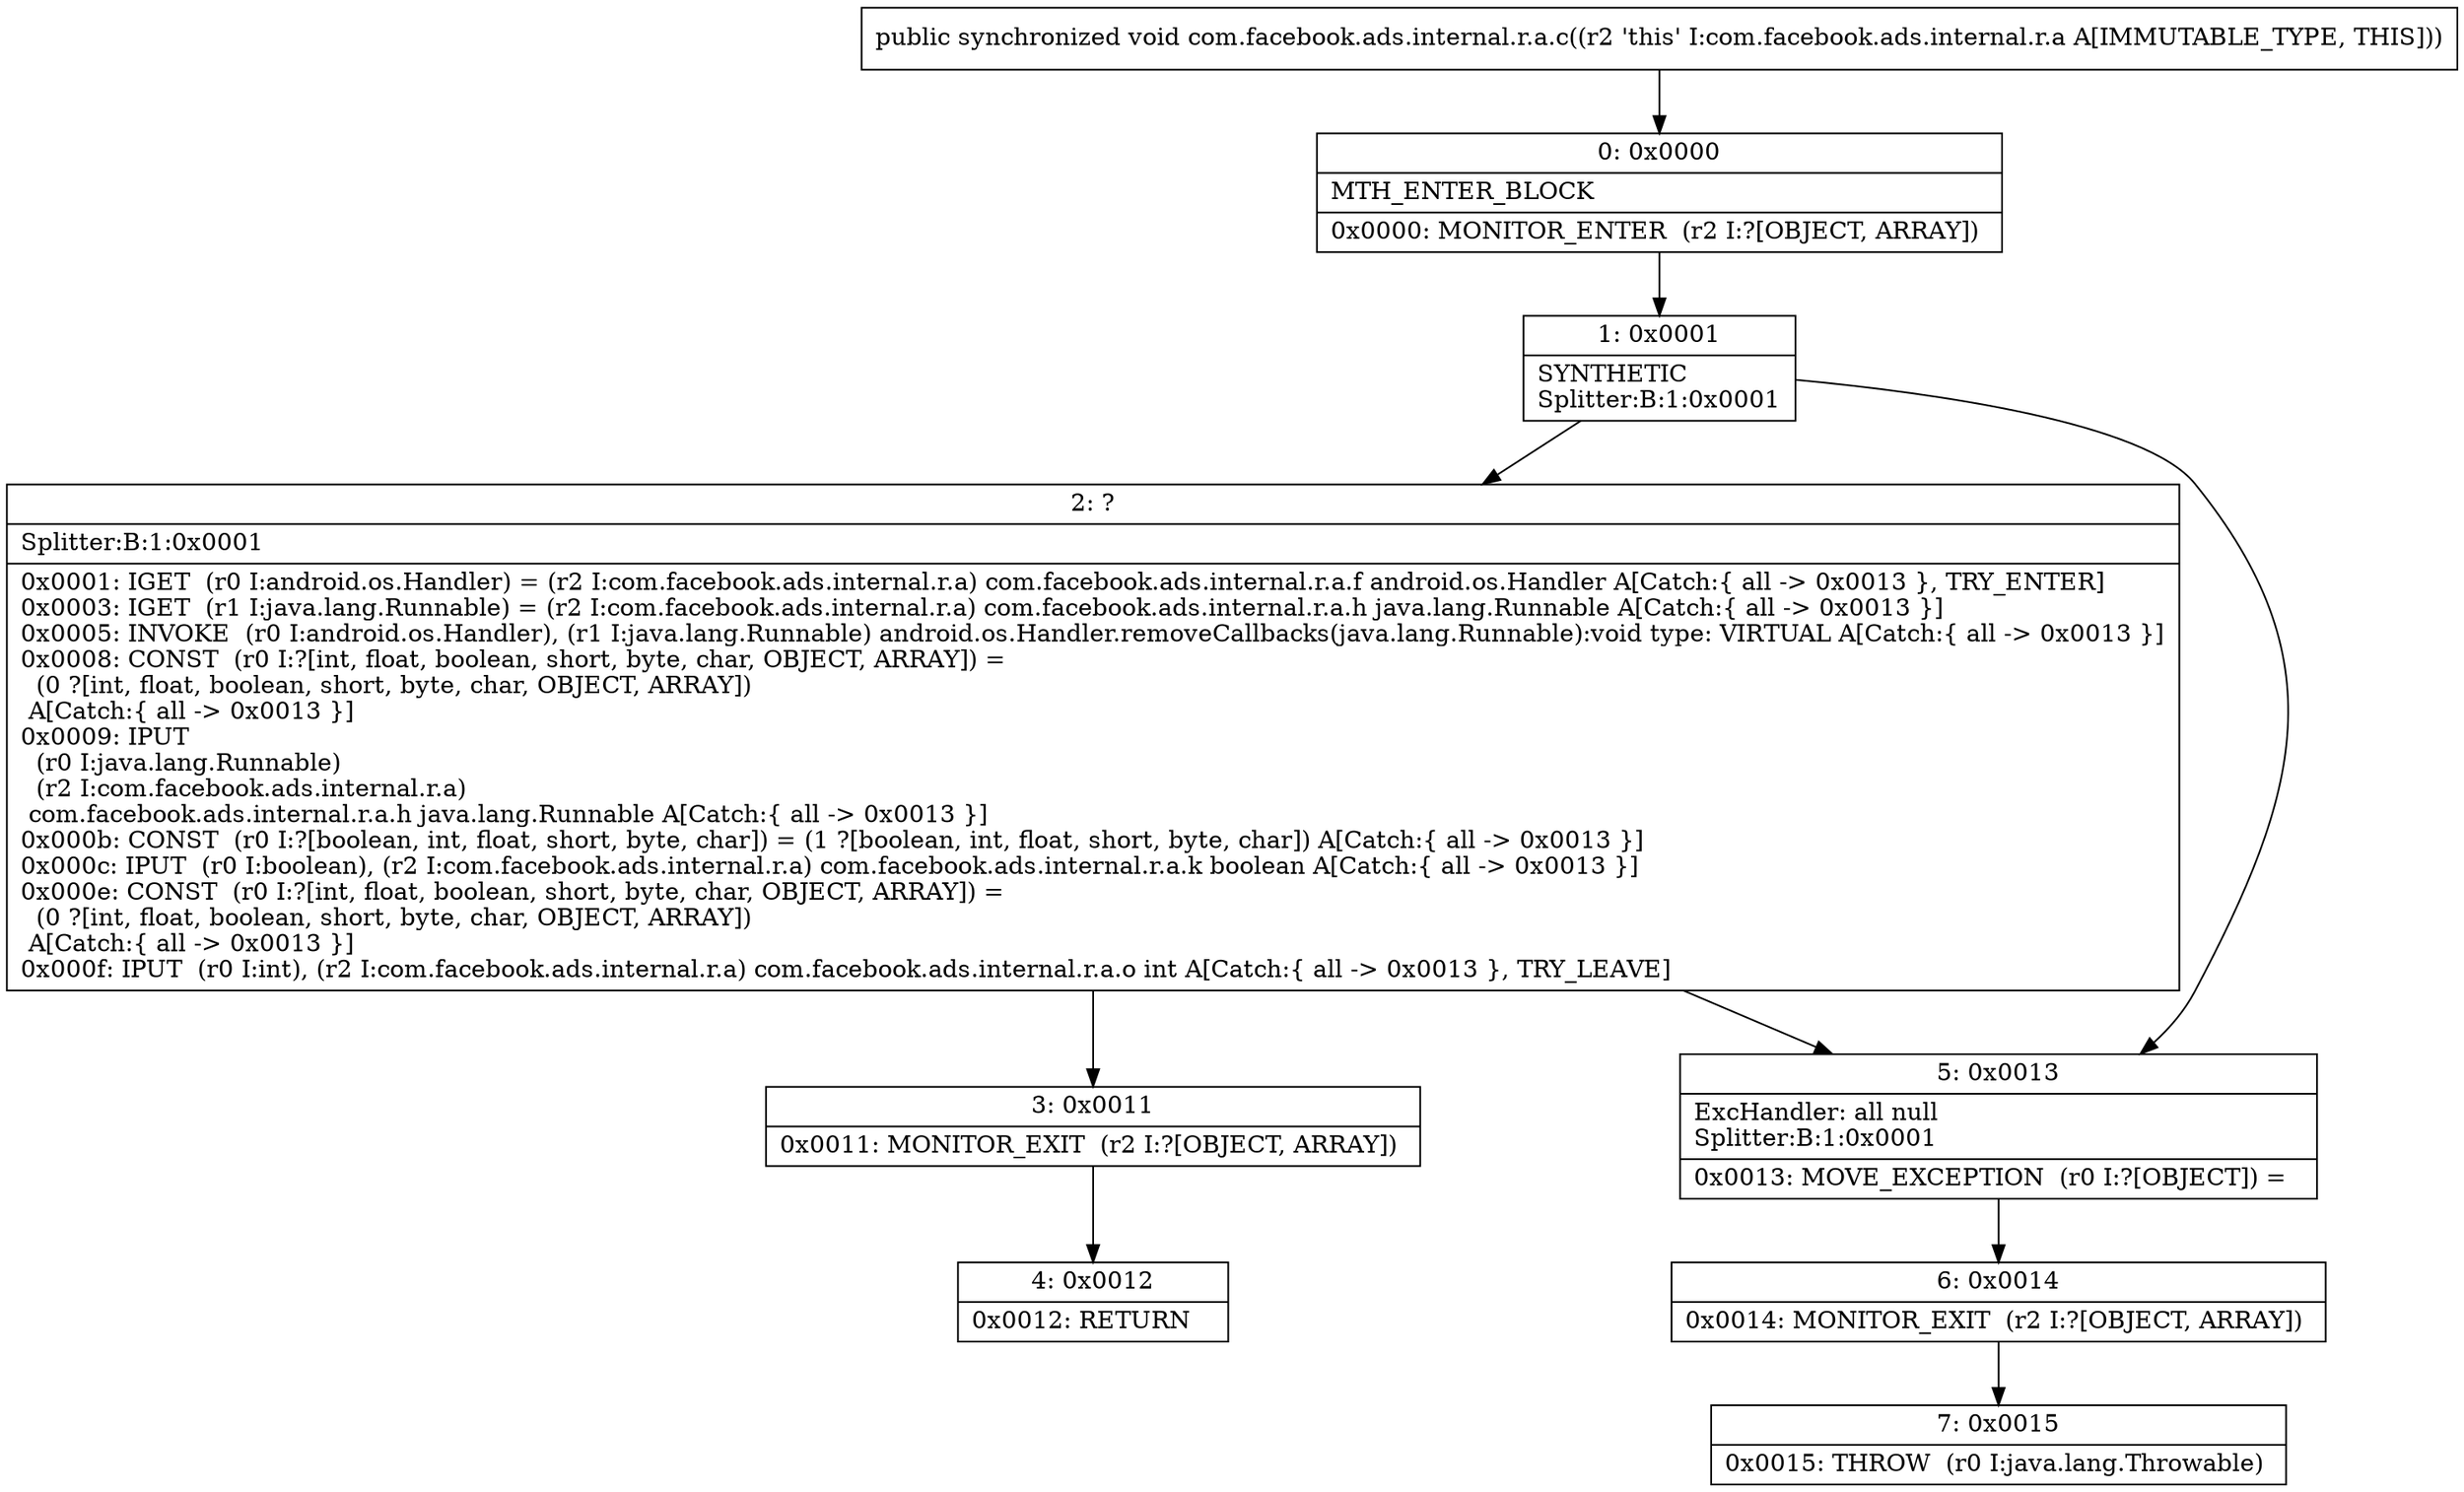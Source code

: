 digraph "CFG forcom.facebook.ads.internal.r.a.c()V" {
Node_0 [shape=record,label="{0\:\ 0x0000|MTH_ENTER_BLOCK\l|0x0000: MONITOR_ENTER  (r2 I:?[OBJECT, ARRAY]) \l}"];
Node_1 [shape=record,label="{1\:\ 0x0001|SYNTHETIC\lSplitter:B:1:0x0001\l}"];
Node_2 [shape=record,label="{2\:\ ?|Splitter:B:1:0x0001\l|0x0001: IGET  (r0 I:android.os.Handler) = (r2 I:com.facebook.ads.internal.r.a) com.facebook.ads.internal.r.a.f android.os.Handler A[Catch:\{ all \-\> 0x0013 \}, TRY_ENTER]\l0x0003: IGET  (r1 I:java.lang.Runnable) = (r2 I:com.facebook.ads.internal.r.a) com.facebook.ads.internal.r.a.h java.lang.Runnable A[Catch:\{ all \-\> 0x0013 \}]\l0x0005: INVOKE  (r0 I:android.os.Handler), (r1 I:java.lang.Runnable) android.os.Handler.removeCallbacks(java.lang.Runnable):void type: VIRTUAL A[Catch:\{ all \-\> 0x0013 \}]\l0x0008: CONST  (r0 I:?[int, float, boolean, short, byte, char, OBJECT, ARRAY]) = \l  (0 ?[int, float, boolean, short, byte, char, OBJECT, ARRAY])\l A[Catch:\{ all \-\> 0x0013 \}]\l0x0009: IPUT  \l  (r0 I:java.lang.Runnable)\l  (r2 I:com.facebook.ads.internal.r.a)\l com.facebook.ads.internal.r.a.h java.lang.Runnable A[Catch:\{ all \-\> 0x0013 \}]\l0x000b: CONST  (r0 I:?[boolean, int, float, short, byte, char]) = (1 ?[boolean, int, float, short, byte, char]) A[Catch:\{ all \-\> 0x0013 \}]\l0x000c: IPUT  (r0 I:boolean), (r2 I:com.facebook.ads.internal.r.a) com.facebook.ads.internal.r.a.k boolean A[Catch:\{ all \-\> 0x0013 \}]\l0x000e: CONST  (r0 I:?[int, float, boolean, short, byte, char, OBJECT, ARRAY]) = \l  (0 ?[int, float, boolean, short, byte, char, OBJECT, ARRAY])\l A[Catch:\{ all \-\> 0x0013 \}]\l0x000f: IPUT  (r0 I:int), (r2 I:com.facebook.ads.internal.r.a) com.facebook.ads.internal.r.a.o int A[Catch:\{ all \-\> 0x0013 \}, TRY_LEAVE]\l}"];
Node_3 [shape=record,label="{3\:\ 0x0011|0x0011: MONITOR_EXIT  (r2 I:?[OBJECT, ARRAY]) \l}"];
Node_4 [shape=record,label="{4\:\ 0x0012|0x0012: RETURN   \l}"];
Node_5 [shape=record,label="{5\:\ 0x0013|ExcHandler: all null\lSplitter:B:1:0x0001\l|0x0013: MOVE_EXCEPTION  (r0 I:?[OBJECT]) =  \l}"];
Node_6 [shape=record,label="{6\:\ 0x0014|0x0014: MONITOR_EXIT  (r2 I:?[OBJECT, ARRAY]) \l}"];
Node_7 [shape=record,label="{7\:\ 0x0015|0x0015: THROW  (r0 I:java.lang.Throwable) \l}"];
MethodNode[shape=record,label="{public synchronized void com.facebook.ads.internal.r.a.c((r2 'this' I:com.facebook.ads.internal.r.a A[IMMUTABLE_TYPE, THIS])) }"];
MethodNode -> Node_0;
Node_0 -> Node_1;
Node_1 -> Node_2;
Node_1 -> Node_5;
Node_2 -> Node_3;
Node_2 -> Node_5;
Node_3 -> Node_4;
Node_5 -> Node_6;
Node_6 -> Node_7;
}

